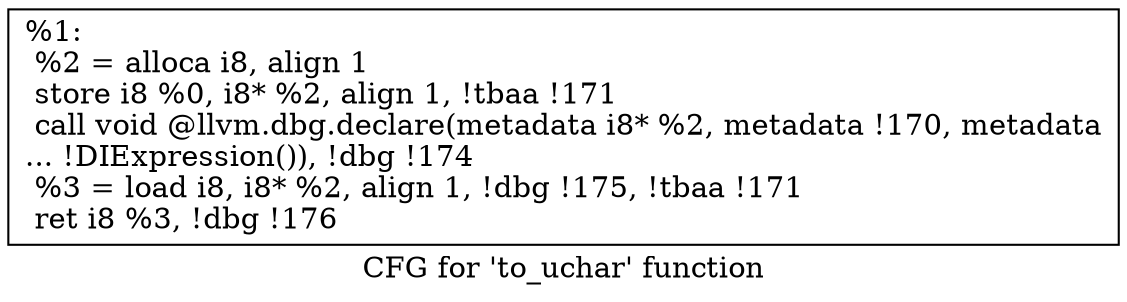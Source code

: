 digraph "CFG for 'to_uchar' function" {
	label="CFG for 'to_uchar' function";

	Node0x1820970 [shape=record,label="{%1:\l  %2 = alloca i8, align 1\l  store i8 %0, i8* %2, align 1, !tbaa !171\l  call void @llvm.dbg.declare(metadata i8* %2, metadata !170, metadata\l... !DIExpression()), !dbg !174\l  %3 = load i8, i8* %2, align 1, !dbg !175, !tbaa !171\l  ret i8 %3, !dbg !176\l}"];
}
